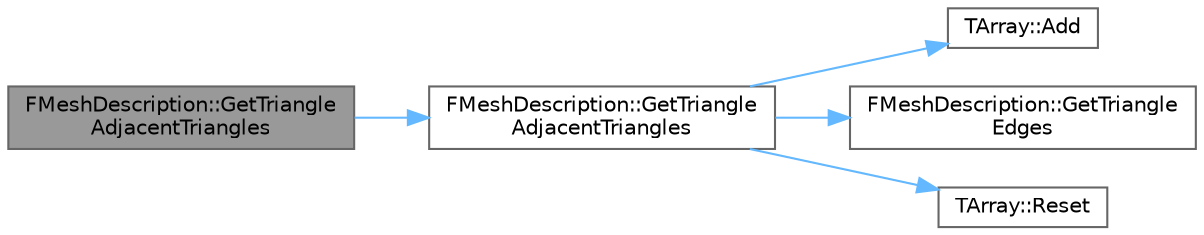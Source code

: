 digraph "FMeshDescription::GetTriangleAdjacentTriangles"
{
 // INTERACTIVE_SVG=YES
 // LATEX_PDF_SIZE
  bgcolor="transparent";
  edge [fontname=Helvetica,fontsize=10,labelfontname=Helvetica,labelfontsize=10];
  node [fontname=Helvetica,fontsize=10,shape=box,height=0.2,width=0.4];
  rankdir="LR";
  Node1 [id="Node000001",label="FMeshDescription::GetTriangle\lAdjacentTriangles",height=0.2,width=0.4,color="gray40", fillcolor="grey60", style="filled", fontcolor="black",tooltip="Return adjacent triangles into a TArray with the specified allocator."];
  Node1 -> Node2 [id="edge1_Node000001_Node000002",color="steelblue1",style="solid",tooltip=" "];
  Node2 [id="Node000002",label="FMeshDescription::GetTriangle\lAdjacentTriangles",height=0.2,width=0.4,color="grey40", fillcolor="white", style="filled",URL="$da/d5f/structFMeshDescription.html#abbae40b7dc81e1f46e9ae88761f5701e",tooltip="Populates the passed array with adjacent triangles."];
  Node2 -> Node3 [id="edge2_Node000002_Node000003",color="steelblue1",style="solid",tooltip=" "];
  Node3 [id="Node000003",label="TArray::Add",height=0.2,width=0.4,color="grey40", fillcolor="white", style="filled",URL="$d4/d52/classTArray.html#a94f6bf2bef04382fc79010abad57d823",tooltip="Adds a new item to the end of the array, possibly reallocating the whole array to fit."];
  Node2 -> Node4 [id="edge3_Node000002_Node000004",color="steelblue1",style="solid",tooltip=" "];
  Node4 [id="Node000004",label="FMeshDescription::GetTriangle\lEdges",height=0.2,width=0.4,color="grey40", fillcolor="white", style="filled",URL="$da/d5f/structFMeshDescription.html#afce7bb23c2a62e98ca27a1cc2125f154",tooltip="Return the edges which form this triangle."];
  Node2 -> Node5 [id="edge4_Node000002_Node000005",color="steelblue1",style="solid",tooltip=" "];
  Node5 [id="Node000005",label="TArray::Reset",height=0.2,width=0.4,color="grey40", fillcolor="white", style="filled",URL="$d4/d52/classTArray.html#a246ab624b720b01fd83764700aab8cf9",tooltip="Same as empty, but doesn't change memory allocations, unless the new size is larger than the current ..."];
}
